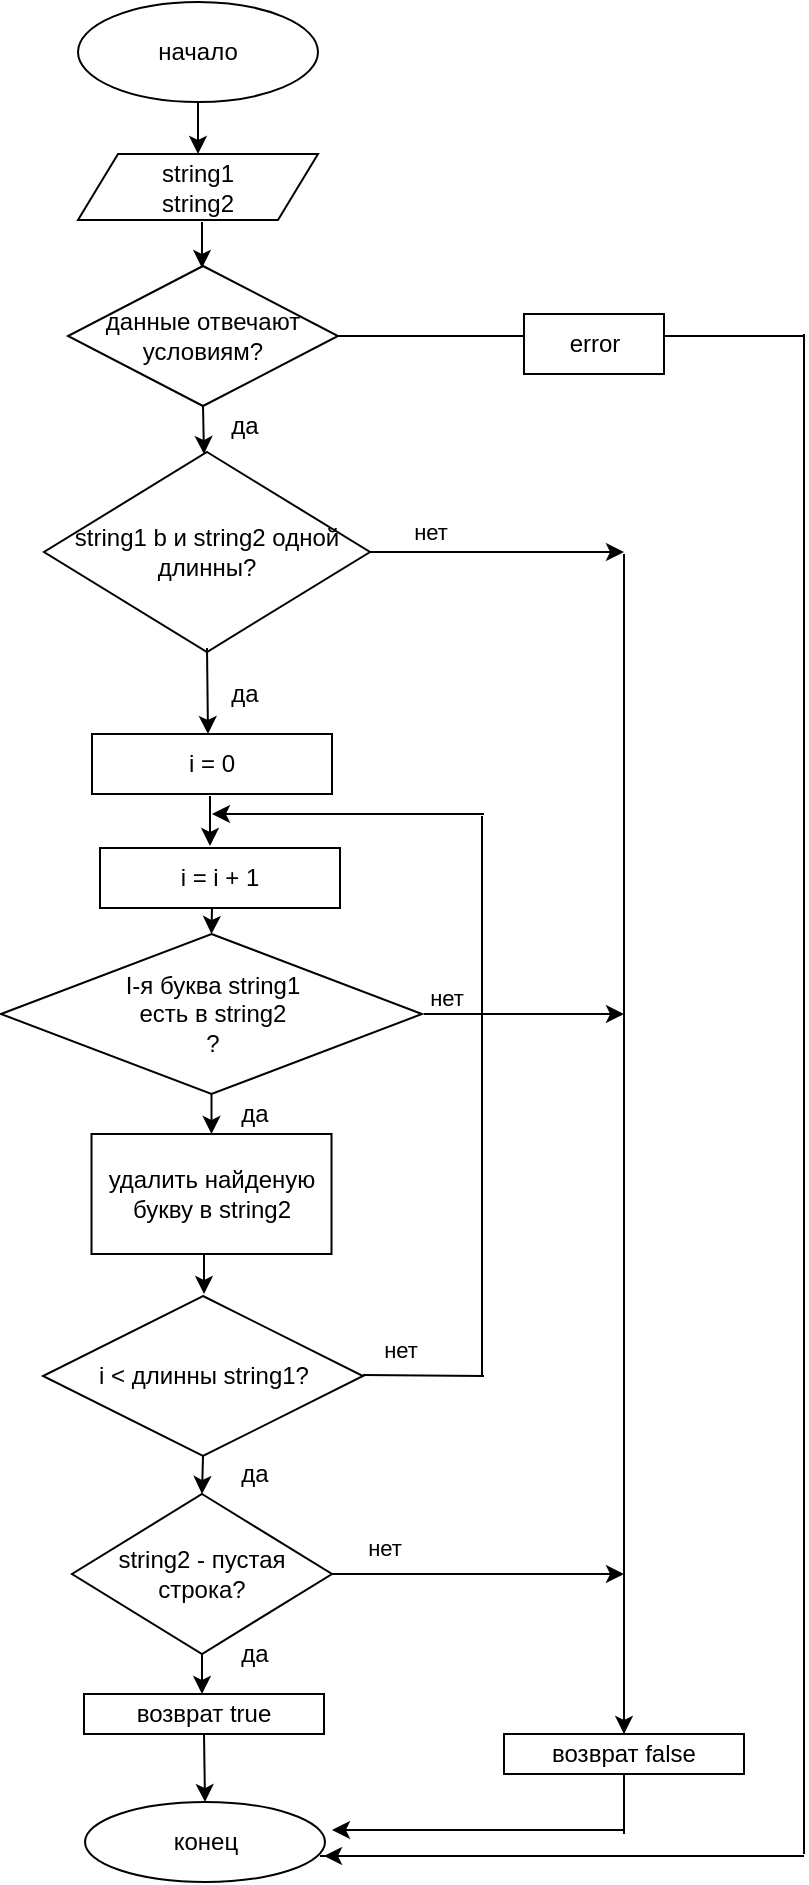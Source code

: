 <mxfile version="16.5.5" type="github">
  <diagram id="9atbVXRVQQHd6eGCSpe2" name="Page-1">
    <mxGraphModel dx="580" dy="390" grid="1" gridSize="10" guides="1" tooltips="1" connect="1" arrows="1" fold="1" page="1" pageScale="1" pageWidth="850" pageHeight="1100" math="0" shadow="0">
      <root>
        <mxCell id="0" />
        <mxCell id="1" parent="0" />
        <mxCell id="XQreKqZU6Ua0DItBAT42-1" value="&lt;div&gt;string1&lt;/div&gt;&lt;div&gt;string2&lt;br&gt;&lt;/div&gt;" style="shape=parallelogram;perimeter=parallelogramPerimeter;whiteSpace=wrap;html=1;fixedSize=1;" vertex="1" parent="1">
          <mxGeometry x="357" y="90" width="120" height="33" as="geometry" />
        </mxCell>
        <mxCell id="XQreKqZU6Ua0DItBAT42-3" value="начало" style="ellipse;whiteSpace=wrap;html=1;" vertex="1" parent="1">
          <mxGeometry x="357" y="14" width="120" height="50" as="geometry" />
        </mxCell>
        <mxCell id="XQreKqZU6Ua0DItBAT42-4" value="данные отвечают условиям?" style="rhombus;whiteSpace=wrap;html=1;" vertex="1" parent="1">
          <mxGeometry x="352" y="146" width="135" height="70" as="geometry" />
        </mxCell>
        <mxCell id="XQreKqZU6Ua0DItBAT42-5" value="" style="endArrow=classic;html=1;rounded=0;exitX=0.5;exitY=1;exitDx=0;exitDy=0;" edge="1" parent="1" source="XQreKqZU6Ua0DItBAT42-4">
          <mxGeometry width="50" height="50" relative="1" as="geometry">
            <mxPoint x="419.5" y="230" as="sourcePoint" />
            <mxPoint x="420" y="240" as="targetPoint" />
          </mxGeometry>
        </mxCell>
        <mxCell id="XQreKqZU6Ua0DItBAT42-6" value="string1 b и string2 одной длинны?" style="rhombus;whiteSpace=wrap;html=1;" vertex="1" parent="1">
          <mxGeometry x="340" y="239" width="163" height="100" as="geometry" />
        </mxCell>
        <mxCell id="XQreKqZU6Ua0DItBAT42-7" value="i &amp;lt; длинны string1?" style="rhombus;whiteSpace=wrap;html=1;" vertex="1" parent="1">
          <mxGeometry x="339.5" y="661" width="160" height="80" as="geometry" />
        </mxCell>
        <mxCell id="XQreKqZU6Ua0DItBAT42-12" value="" style="endArrow=classic;html=1;rounded=0;" edge="1" parent="1">
          <mxGeometry width="50" height="50" relative="1" as="geometry">
            <mxPoint x="421.5" y="337" as="sourcePoint" />
            <mxPoint x="422" y="380" as="targetPoint" />
          </mxGeometry>
        </mxCell>
        <mxCell id="XQreKqZU6Ua0DItBAT42-13" value="&lt;div&gt;I-я буква string1&lt;/div&gt;&lt;div&gt;есть в string2&lt;br&gt;&lt;/div&gt;?" style="rhombus;whiteSpace=wrap;html=1;" vertex="1" parent="1">
          <mxGeometry x="318.5" y="480" width="210.5" height="80" as="geometry" />
        </mxCell>
        <mxCell id="XQreKqZU6Ua0DItBAT42-14" value="удалить найденую букву в string2" style="rounded=0;whiteSpace=wrap;html=1;" vertex="1" parent="1">
          <mxGeometry x="363.75" y="580" width="120" height="60" as="geometry" />
        </mxCell>
        <mxCell id="XQreKqZU6Ua0DItBAT42-15" value="i = 0" style="rounded=0;whiteSpace=wrap;html=1;" vertex="1" parent="1">
          <mxGeometry x="364" y="380" width="120" height="30" as="geometry" />
        </mxCell>
        <mxCell id="XQreKqZU6Ua0DItBAT42-16" value="i = i + 1" style="rounded=0;whiteSpace=wrap;html=1;" vertex="1" parent="1">
          <mxGeometry x="368" y="437" width="120" height="30" as="geometry" />
        </mxCell>
        <mxCell id="XQreKqZU6Ua0DItBAT42-17" value="" style="endArrow=classic;html=1;rounded=0;" edge="1" parent="1">
          <mxGeometry width="50" height="50" relative="1" as="geometry">
            <mxPoint x="423" y="411" as="sourcePoint" />
            <mxPoint x="423" y="436" as="targetPoint" />
          </mxGeometry>
        </mxCell>
        <mxCell id="XQreKqZU6Ua0DItBAT42-18" value="" style="endArrow=classic;html=1;rounded=0;exitX=0.5;exitY=1;exitDx=0;exitDy=0;entryX=0.5;entryY=0;entryDx=0;entryDy=0;" edge="1" parent="1" source="XQreKqZU6Ua0DItBAT42-16" target="XQreKqZU6Ua0DItBAT42-13">
          <mxGeometry width="50" height="50" relative="1" as="geometry">
            <mxPoint x="250" y="400" as="sourcePoint" />
            <mxPoint x="300" y="350" as="targetPoint" />
            <Array as="points">
              <mxPoint x="424" y="467" />
            </Array>
          </mxGeometry>
        </mxCell>
        <mxCell id="XQreKqZU6Ua0DItBAT42-19" value="" style="endArrow=classic;html=1;rounded=0;exitX=0.5;exitY=1;exitDx=0;exitDy=0;entryX=0.5;entryY=0;entryDx=0;entryDy=0;" edge="1" parent="1" source="XQreKqZU6Ua0DItBAT42-13" target="XQreKqZU6Ua0DItBAT42-14">
          <mxGeometry width="50" height="50" relative="1" as="geometry">
            <mxPoint x="420" y="640" as="sourcePoint" />
            <mxPoint x="470" y="590" as="targetPoint" />
          </mxGeometry>
        </mxCell>
        <mxCell id="XQreKqZU6Ua0DItBAT42-20" value="" style="endArrow=classic;html=1;rounded=0;" edge="1" parent="1">
          <mxGeometry width="50" height="50" relative="1" as="geometry">
            <mxPoint x="420" y="640" as="sourcePoint" />
            <mxPoint x="420" y="660" as="targetPoint" />
          </mxGeometry>
        </mxCell>
        <mxCell id="XQreKqZU6Ua0DItBAT42-22" value="" style="endArrow=none;html=1;rounded=0;" edge="1" parent="1">
          <mxGeometry width="50" height="50" relative="1" as="geometry">
            <mxPoint x="559" y="701" as="sourcePoint" />
            <mxPoint x="559" y="421" as="targetPoint" />
          </mxGeometry>
        </mxCell>
        <mxCell id="XQreKqZU6Ua0DItBAT42-23" value="" style="endArrow=none;html=1;rounded=0;" edge="1" parent="1">
          <mxGeometry width="50" height="50" relative="1" as="geometry">
            <mxPoint x="499.5" y="700.5" as="sourcePoint" />
            <mxPoint x="560" y="701" as="targetPoint" />
          </mxGeometry>
        </mxCell>
        <mxCell id="XQreKqZU6Ua0DItBAT42-26" value="" style="endArrow=classic;html=1;rounded=0;entryX=0.933;entryY=0;entryDx=0;entryDy=0;entryPerimeter=0;" edge="1" parent="1">
          <mxGeometry width="50" height="50" relative="1" as="geometry">
            <mxPoint x="560" y="420" as="sourcePoint" />
            <mxPoint x="423.97" y="420" as="targetPoint" />
          </mxGeometry>
        </mxCell>
        <mxCell id="XQreKqZU6Ua0DItBAT42-27" value="&lt;div&gt;string2 - пустая&lt;/div&gt;&lt;div&gt;строка?&lt;br&gt;&lt;/div&gt;" style="rhombus;whiteSpace=wrap;html=1;" vertex="1" parent="1">
          <mxGeometry x="354" y="760" width="130" height="80" as="geometry" />
        </mxCell>
        <mxCell id="XQreKqZU6Ua0DItBAT42-28" value="" style="endArrow=classic;html=1;rounded=0;exitX=0.5;exitY=1;exitDx=0;exitDy=0;entryX=0.5;entryY=0;entryDx=0;entryDy=0;" edge="1" parent="1" source="XQreKqZU6Ua0DItBAT42-7" target="XQreKqZU6Ua0DItBAT42-27">
          <mxGeometry width="50" height="50" relative="1" as="geometry">
            <mxPoint x="440" y="800" as="sourcePoint" />
            <mxPoint x="490" y="750" as="targetPoint" />
          </mxGeometry>
        </mxCell>
        <mxCell id="XQreKqZU6Ua0DItBAT42-29" value="" style="endArrow=classic;html=1;rounded=0;exitX=1;exitY=0.5;exitDx=0;exitDy=0;" edge="1" parent="1" source="XQreKqZU6Ua0DItBAT42-27">
          <mxGeometry width="50" height="50" relative="1" as="geometry">
            <mxPoint x="490" y="800" as="sourcePoint" />
            <mxPoint x="630" y="800" as="targetPoint" />
          </mxGeometry>
        </mxCell>
        <mxCell id="XQreKqZU6Ua0DItBAT42-30" value="" style="endArrow=none;html=1;rounded=0;exitX=1;exitY=0.5;exitDx=0;exitDy=0;" edge="1" parent="1">
          <mxGeometry width="50" height="50" relative="1" as="geometry">
            <mxPoint x="487" y="181" as="sourcePoint" />
            <mxPoint x="720" y="181" as="targetPoint" />
          </mxGeometry>
        </mxCell>
        <mxCell id="XQreKqZU6Ua0DItBAT42-34" value="" style="endArrow=none;html=1;rounded=0;" edge="1" parent="1">
          <mxGeometry width="50" height="50" relative="1" as="geometry">
            <mxPoint x="630" y="930" as="sourcePoint" />
            <mxPoint x="630" y="290" as="targetPoint" />
          </mxGeometry>
        </mxCell>
        <mxCell id="XQreKqZU6Ua0DItBAT42-35" value="" style="endArrow=classic;html=1;rounded=0;" edge="1" parent="1">
          <mxGeometry width="50" height="50" relative="1" as="geometry">
            <mxPoint x="530" y="520" as="sourcePoint" />
            <mxPoint x="630" y="520" as="targetPoint" />
          </mxGeometry>
        </mxCell>
        <mxCell id="XQreKqZU6Ua0DItBAT42-36" value="" style="endArrow=classic;html=1;rounded=0;exitX=1;exitY=0.5;exitDx=0;exitDy=0;" edge="1" parent="1" source="XQreKqZU6Ua0DItBAT42-6">
          <mxGeometry width="50" height="50" relative="1" as="geometry">
            <mxPoint x="540" y="310" as="sourcePoint" />
            <mxPoint x="630" y="289" as="targetPoint" />
          </mxGeometry>
        </mxCell>
        <mxCell id="XQreKqZU6Ua0DItBAT42-37" value="нет" style="edgeLabel;html=1;align=center;verticalAlign=middle;resizable=0;points=[];" vertex="1" connectable="0" parent="XQreKqZU6Ua0DItBAT42-36">
          <mxGeometry x="-0.528" y="-3" relative="1" as="geometry">
            <mxPoint y="-13" as="offset" />
          </mxGeometry>
        </mxCell>
        <mxCell id="XQreKqZU6Ua0DItBAT42-38" value="нет" style="edgeLabel;html=1;align=center;verticalAlign=middle;resizable=0;points=[];" vertex="1" connectable="0" parent="1">
          <mxGeometry x="580" y="395" as="geometry">
            <mxPoint x="-39" y="117" as="offset" />
          </mxGeometry>
        </mxCell>
        <mxCell id="XQreKqZU6Ua0DItBAT42-39" value="нет" style="edgeLabel;html=1;align=center;verticalAlign=middle;resizable=0;points=[];" vertex="1" connectable="0" parent="1">
          <mxGeometry x="540" y="400" as="geometry">
            <mxPoint x="-22" y="288" as="offset" />
          </mxGeometry>
        </mxCell>
        <mxCell id="XQreKqZU6Ua0DItBAT42-40" value="нет" style="edgeLabel;html=1;align=center;verticalAlign=middle;resizable=0;points=[];" vertex="1" connectable="0" parent="1">
          <mxGeometry x="484" y="500" as="geometry">
            <mxPoint x="26" y="287" as="offset" />
          </mxGeometry>
        </mxCell>
        <mxCell id="XQreKqZU6Ua0DItBAT42-41" value="возврат true" style="rounded=0;whiteSpace=wrap;html=1;" vertex="1" parent="1">
          <mxGeometry x="360" y="860" width="120" height="20" as="geometry" />
        </mxCell>
        <mxCell id="XQreKqZU6Ua0DItBAT42-42" value="возврат false" style="rounded=0;whiteSpace=wrap;html=1;" vertex="1" parent="1">
          <mxGeometry x="570" y="880" width="120" height="20" as="geometry" />
        </mxCell>
        <mxCell id="XQreKqZU6Ua0DItBAT42-43" value="конец" style="ellipse;whiteSpace=wrap;html=1;" vertex="1" parent="1">
          <mxGeometry x="360.5" y="914" width="120" height="40" as="geometry" />
        </mxCell>
        <mxCell id="XQreKqZU6Ua0DItBAT42-44" value="" style="endArrow=classic;html=1;rounded=0;exitX=0.5;exitY=1;exitDx=0;exitDy=0;entryX=0.5;entryY=0;entryDx=0;entryDy=0;" edge="1" parent="1" source="XQreKqZU6Ua0DItBAT42-41" target="XQreKqZU6Ua0DItBAT42-43">
          <mxGeometry width="50" height="50" relative="1" as="geometry">
            <mxPoint x="420" y="886" as="sourcePoint" />
            <mxPoint x="496" y="866" as="targetPoint" />
          </mxGeometry>
        </mxCell>
        <mxCell id="XQreKqZU6Ua0DItBAT42-45" value="" style="endArrow=classic;html=1;rounded=0;exitX=0.5;exitY=1;exitDx=0;exitDy=0;" edge="1" parent="1" source="XQreKqZU6Ua0DItBAT42-27">
          <mxGeometry width="50" height="50" relative="1" as="geometry">
            <mxPoint x="440" y="920" as="sourcePoint" />
            <mxPoint x="419" y="860" as="targetPoint" />
          </mxGeometry>
        </mxCell>
        <mxCell id="XQreKqZU6Ua0DItBAT42-46" value="" style="endArrow=classic;html=1;rounded=0;entryX=1.029;entryY=0.35;entryDx=0;entryDy=0;entryPerimeter=0;" edge="1" parent="1" target="XQreKqZU6Ua0DItBAT42-43">
          <mxGeometry width="50" height="50" relative="1" as="geometry">
            <mxPoint x="630" y="928" as="sourcePoint" />
            <mxPoint x="490" y="870" as="targetPoint" />
          </mxGeometry>
        </mxCell>
        <mxCell id="XQreKqZU6Ua0DItBAT42-47" value="" style="endArrow=classic;html=1;rounded=0;entryX=0.5;entryY=0;entryDx=0;entryDy=0;" edge="1" parent="1" target="XQreKqZU6Ua0DItBAT42-42">
          <mxGeometry width="50" height="50" relative="1" as="geometry">
            <mxPoint x="630" y="800" as="sourcePoint" />
            <mxPoint x="510" y="850" as="targetPoint" />
          </mxGeometry>
        </mxCell>
        <mxCell id="XQreKqZU6Ua0DItBAT42-48" value="" style="endArrow=none;html=1;rounded=0;" edge="1" parent="1">
          <mxGeometry width="50" height="50" relative="1" as="geometry">
            <mxPoint x="720" y="940" as="sourcePoint" />
            <mxPoint x="720" y="180" as="targetPoint" />
          </mxGeometry>
        </mxCell>
        <mxCell id="XQreKqZU6Ua0DItBAT42-49" value="" style="endArrow=none;html=1;rounded=0;exitX=0.979;exitY=0.7;exitDx=0;exitDy=0;exitPerimeter=0;" edge="1" parent="1">
          <mxGeometry width="50" height="50" relative="1" as="geometry">
            <mxPoint x="477.98" y="941" as="sourcePoint" />
            <mxPoint x="720" y="941" as="targetPoint" />
          </mxGeometry>
        </mxCell>
        <mxCell id="XQreKqZU6Ua0DItBAT42-50" value="" style="endArrow=classic;html=1;rounded=0;" edge="1" parent="1">
          <mxGeometry width="50" height="50" relative="1" as="geometry">
            <mxPoint x="610" y="941" as="sourcePoint" />
            <mxPoint x="480" y="941" as="targetPoint" />
          </mxGeometry>
        </mxCell>
        <mxCell id="XQreKqZU6Ua0DItBAT42-52" value="" style="rounded=0;whiteSpace=wrap;html=1;" vertex="1" parent="1">
          <mxGeometry x="580" y="170" width="70" height="30" as="geometry" />
        </mxCell>
        <mxCell id="XQreKqZU6Ua0DItBAT42-53" value="error" style="text;html=1;align=center;verticalAlign=middle;resizable=0;points=[];autosize=1;strokeColor=none;fillColor=none;" vertex="1" parent="1">
          <mxGeometry x="595" y="175" width="40" height="20" as="geometry" />
        </mxCell>
        <mxCell id="XQreKqZU6Ua0DItBAT42-54" value="" style="endArrow=classic;html=1;rounded=0;exitX=0.5;exitY=1;exitDx=0;exitDy=0;entryX=0.5;entryY=0;entryDx=0;entryDy=0;" edge="1" parent="1" source="XQreKqZU6Ua0DItBAT42-3" target="XQreKqZU6Ua0DItBAT42-1">
          <mxGeometry width="50" height="50" relative="1" as="geometry">
            <mxPoint x="410" y="160" as="sourcePoint" />
            <mxPoint x="460" y="110" as="targetPoint" />
          </mxGeometry>
        </mxCell>
        <mxCell id="XQreKqZU6Ua0DItBAT42-57" value="" style="endArrow=classic;html=1;rounded=0;" edge="1" parent="1">
          <mxGeometry width="50" height="50" relative="1" as="geometry">
            <mxPoint x="419" y="124" as="sourcePoint" />
            <mxPoint x="419" y="147" as="targetPoint" />
          </mxGeometry>
        </mxCell>
        <mxCell id="XQreKqZU6Ua0DItBAT42-58" value="да" style="text;html=1;align=center;verticalAlign=middle;resizable=0;points=[];autosize=1;strokeColor=none;fillColor=none;" vertex="1" parent="1">
          <mxGeometry x="430" y="560" width="30" height="20" as="geometry" />
        </mxCell>
        <mxCell id="XQreKqZU6Ua0DItBAT42-59" value="да" style="text;html=1;align=center;verticalAlign=middle;resizable=0;points=[];autosize=1;strokeColor=none;fillColor=none;" vertex="1" parent="1">
          <mxGeometry x="430" y="740" width="30" height="20" as="geometry" />
        </mxCell>
        <mxCell id="XQreKqZU6Ua0DItBAT42-60" value="да" style="text;html=1;align=center;verticalAlign=middle;resizable=0;points=[];autosize=1;strokeColor=none;fillColor=none;" vertex="1" parent="1">
          <mxGeometry x="425" y="350" width="30" height="20" as="geometry" />
        </mxCell>
        <mxCell id="XQreKqZU6Ua0DItBAT42-61" value="да" style="text;html=1;align=center;verticalAlign=middle;resizable=0;points=[];autosize=1;strokeColor=none;fillColor=none;" vertex="1" parent="1">
          <mxGeometry x="425" y="216" width="30" height="20" as="geometry" />
        </mxCell>
        <mxCell id="XQreKqZU6Ua0DItBAT42-62" value="да" style="text;html=1;align=center;verticalAlign=middle;resizable=0;points=[];autosize=1;strokeColor=none;fillColor=none;" vertex="1" parent="1">
          <mxGeometry x="430" y="830" width="30" height="20" as="geometry" />
        </mxCell>
      </root>
    </mxGraphModel>
  </diagram>
</mxfile>
